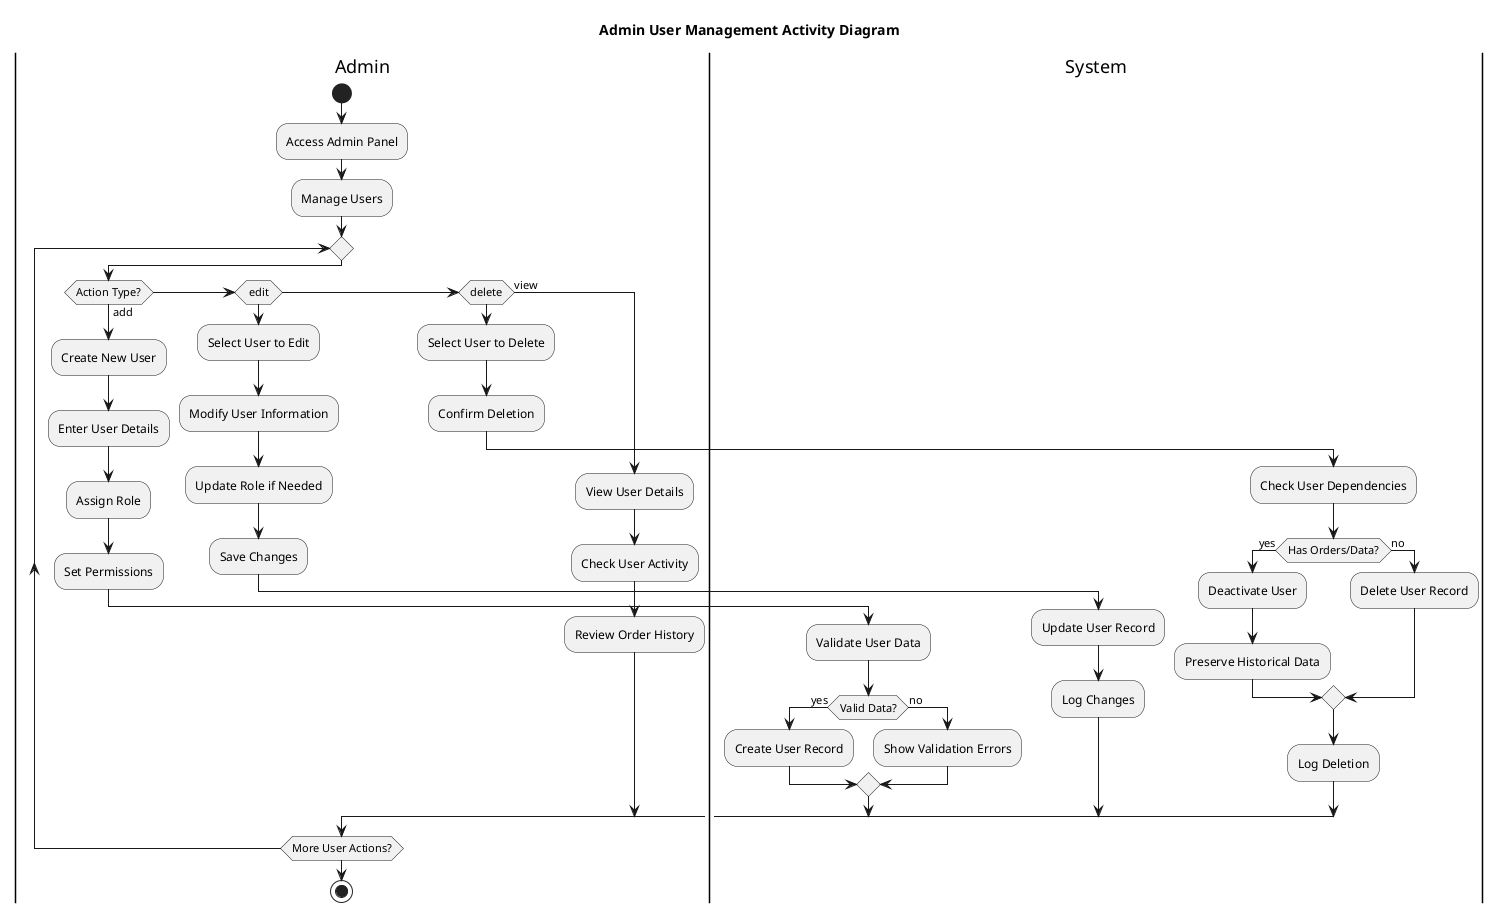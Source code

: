 @startuml admin-user-management-activity
skinparam linetype spline
title Admin User Management Activity Diagram

|Admin|
start
:Access Admin Panel;
:Manage Users;

repeat
  if (Action Type?) then (add)
    :Create New User;
    :Enter User Details;
    :Assign Role;
    :Set Permissions;
    
    |System|
    :Validate User Data;
    if (Valid Data?) then (yes)
      :Create User Record;
    else (no)
      :Show Validation Errors;
    endif
    
    |Admin|
  elseif (edit) then
    |Admin|
    :Select User to Edit;
    :Modify User Information;
    :Update Role if Needed;
    :Save Changes;
    
    |System|
    :Update User Record;
    :Log Changes;
    
    |Admin|
  elseif (delete) then
    |Admin|
    :Select User to Delete;
    :Confirm Deletion;
    
    |System|
    :Check User Dependencies;
    if (Has Orders/Data?) then (yes)
      :Deactivate User;
      :Preserve Historical Data;
    else (no)
      :Delete User Record;
    endif
    :Log Deletion;
    
    |Admin|  
  else (view)
    |Admin|  
    :View User Details;
    :Check User Activity;
    :Review Order History;
  endif
repeat while (More User Actions?)

stop
@enduml
